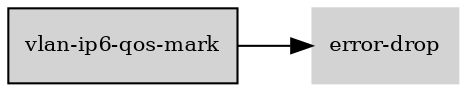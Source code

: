 digraph "vlan_ip6_qos_mark_subgraph" {
  rankdir=LR;
  node [shape=box, style=filled, fontsize=10, color=lightgray, fontcolor=black, fillcolor=lightgray];
  "vlan-ip6-qos-mark" [color=black, fontcolor=black, fillcolor=lightgray];
  edge [fontsize=8];
  "vlan-ip6-qos-mark" -> "error-drop";
}
